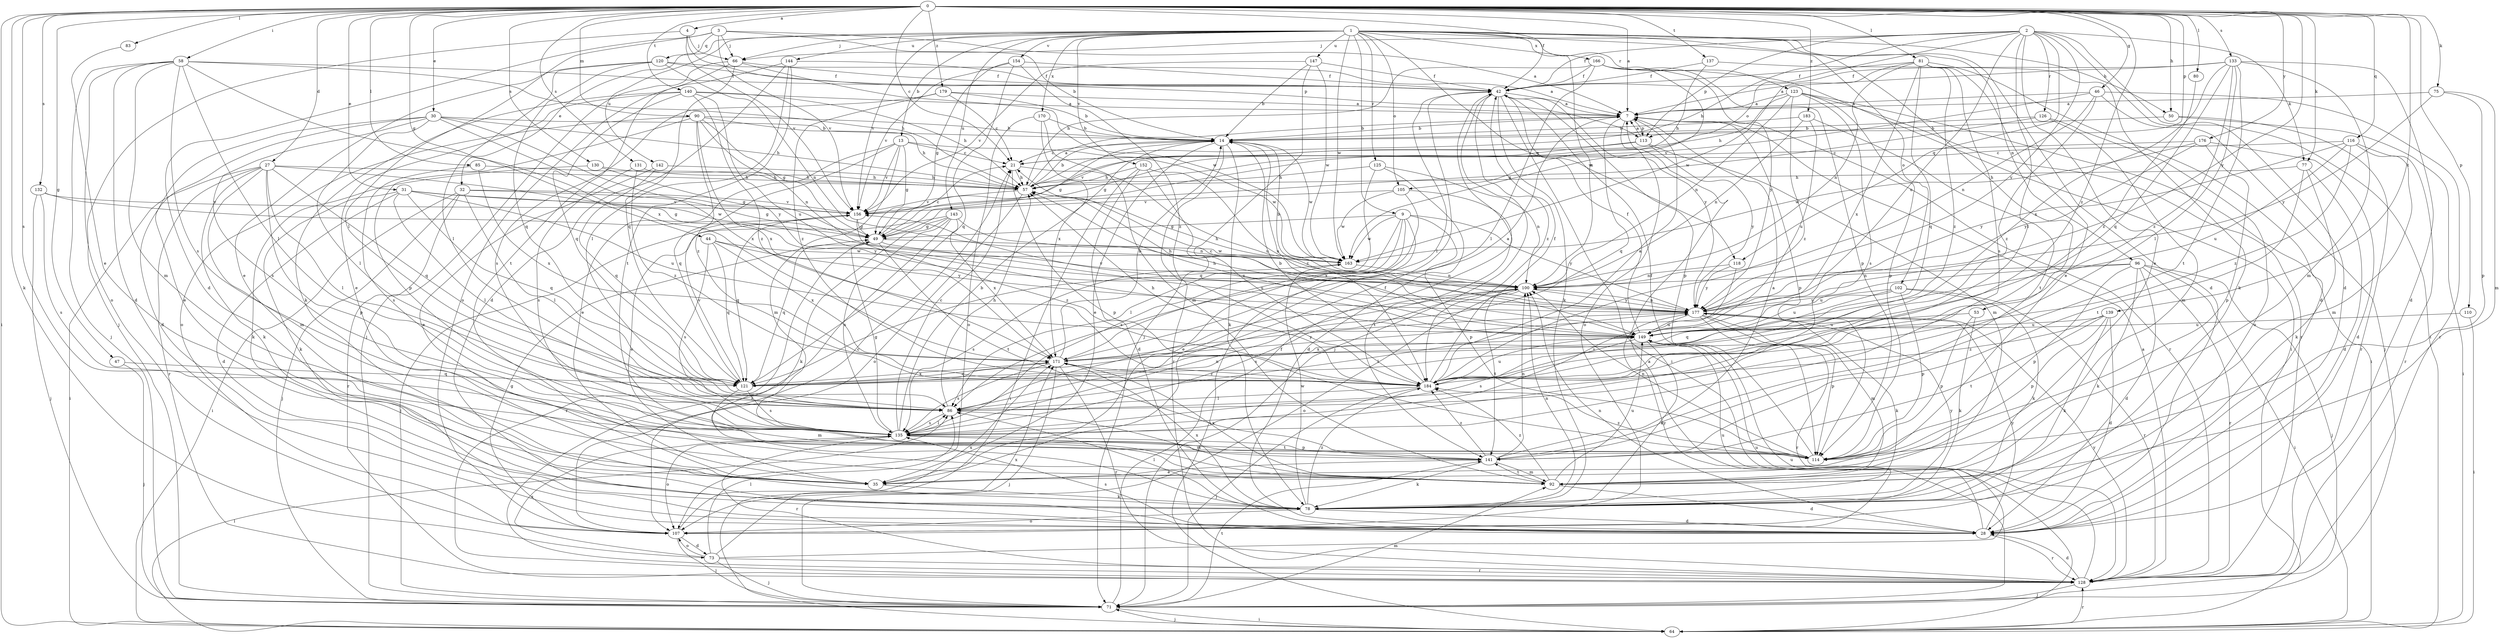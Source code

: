 strict digraph  {
0;
1;
2;
3;
4;
7;
9;
13;
14;
21;
27;
28;
30;
31;
32;
35;
42;
44;
46;
47;
49;
50;
53;
57;
58;
64;
66;
71;
73;
75;
77;
78;
80;
81;
83;
85;
86;
90;
92;
96;
100;
102;
105;
107;
110;
113;
114;
116;
118;
120;
121;
123;
125;
126;
128;
130;
131;
132;
133;
135;
137;
139;
140;
141;
142;
143;
144;
147;
149;
152;
154;
156;
163;
166;
170;
171;
176;
177;
179;
183;
184;
0 -> 4  [label=a];
0 -> 7  [label=a];
0 -> 21  [label=c];
0 -> 27  [label=d];
0 -> 30  [label=e];
0 -> 31  [label=e];
0 -> 42  [label=f];
0 -> 44  [label=g];
0 -> 46  [label=g];
0 -> 47  [label=g];
0 -> 50  [label=h];
0 -> 58  [label=i];
0 -> 64  [label=i];
0 -> 73  [label=k];
0 -> 75  [label=k];
0 -> 77  [label=k];
0 -> 80  [label=l];
0 -> 81  [label=l];
0 -> 83  [label=l];
0 -> 85  [label=l];
0 -> 90  [label=m];
0 -> 110  [label=p];
0 -> 113  [label=p];
0 -> 116  [label=q];
0 -> 130  [label=s];
0 -> 131  [label=s];
0 -> 132  [label=s];
0 -> 133  [label=s];
0 -> 135  [label=s];
0 -> 137  [label=t];
0 -> 139  [label=t];
0 -> 140  [label=t];
0 -> 176  [label=y];
0 -> 177  [label=y];
0 -> 179  [label=z];
0 -> 183  [label=z];
0 -> 184  [label=z];
1 -> 9  [label=b];
1 -> 13  [label=b];
1 -> 28  [label=d];
1 -> 32  [label=e];
1 -> 50  [label=h];
1 -> 53  [label=h];
1 -> 66  [label=j];
1 -> 96  [label=n];
1 -> 100  [label=n];
1 -> 102  [label=o];
1 -> 105  [label=o];
1 -> 118  [label=q];
1 -> 123  [label=r];
1 -> 125  [label=r];
1 -> 142  [label=u];
1 -> 143  [label=u];
1 -> 144  [label=u];
1 -> 147  [label=u];
1 -> 152  [label=v];
1 -> 154  [label=v];
1 -> 156  [label=v];
1 -> 163  [label=w];
1 -> 166  [label=x];
1 -> 170  [label=x];
2 -> 28  [label=d];
2 -> 35  [label=e];
2 -> 42  [label=f];
2 -> 57  [label=h];
2 -> 64  [label=i];
2 -> 66  [label=j];
2 -> 77  [label=k];
2 -> 86  [label=l];
2 -> 105  [label=o];
2 -> 113  [label=p];
2 -> 118  [label=q];
2 -> 126  [label=r];
2 -> 149  [label=u];
2 -> 177  [label=y];
3 -> 7  [label=a];
3 -> 14  [label=b];
3 -> 28  [label=d];
3 -> 66  [label=j];
3 -> 86  [label=l];
3 -> 120  [label=q];
3 -> 156  [label=v];
4 -> 66  [label=j];
4 -> 71  [label=j];
4 -> 113  [label=p];
4 -> 156  [label=v];
7 -> 14  [label=b];
7 -> 107  [label=o];
7 -> 113  [label=p];
7 -> 114  [label=p];
7 -> 121  [label=q];
7 -> 128  [label=r];
9 -> 35  [label=e];
9 -> 49  [label=g];
9 -> 64  [label=i];
9 -> 86  [label=l];
9 -> 114  [label=p];
9 -> 135  [label=s];
9 -> 163  [label=w];
9 -> 177  [label=y];
13 -> 21  [label=c];
13 -> 35  [label=e];
13 -> 49  [label=g];
13 -> 92  [label=m];
13 -> 121  [label=q];
13 -> 156  [label=v];
13 -> 163  [label=w];
14 -> 21  [label=c];
14 -> 35  [label=e];
14 -> 49  [label=g];
14 -> 78  [label=k];
14 -> 128  [label=r];
14 -> 163  [label=w];
14 -> 184  [label=z];
21 -> 57  [label=h];
21 -> 114  [label=p];
21 -> 149  [label=u];
27 -> 57  [label=h];
27 -> 64  [label=i];
27 -> 78  [label=k];
27 -> 86  [label=l];
27 -> 92  [label=m];
27 -> 114  [label=p];
27 -> 121  [label=q];
27 -> 128  [label=r];
27 -> 163  [label=w];
28 -> 100  [label=n];
28 -> 128  [label=r];
28 -> 135  [label=s];
28 -> 149  [label=u];
28 -> 177  [label=y];
30 -> 14  [label=b];
30 -> 28  [label=d];
30 -> 35  [label=e];
30 -> 57  [label=h];
30 -> 86  [label=l];
30 -> 135  [label=s];
30 -> 171  [label=x];
30 -> 177  [label=y];
31 -> 28  [label=d];
31 -> 49  [label=g];
31 -> 78  [label=k];
31 -> 86  [label=l];
31 -> 121  [label=q];
31 -> 149  [label=u];
31 -> 156  [label=v];
32 -> 49  [label=g];
32 -> 64  [label=i];
32 -> 71  [label=j];
32 -> 86  [label=l];
32 -> 128  [label=r];
32 -> 156  [label=v];
35 -> 42  [label=f];
35 -> 78  [label=k];
42 -> 7  [label=a];
42 -> 64  [label=i];
42 -> 71  [label=j];
42 -> 78  [label=k];
42 -> 86  [label=l];
42 -> 114  [label=p];
42 -> 177  [label=y];
42 -> 184  [label=z];
44 -> 121  [label=q];
44 -> 135  [label=s];
44 -> 163  [label=w];
44 -> 171  [label=x];
44 -> 177  [label=y];
46 -> 7  [label=a];
46 -> 71  [label=j];
46 -> 100  [label=n];
46 -> 128  [label=r];
46 -> 156  [label=v];
46 -> 184  [label=z];
47 -> 71  [label=j];
47 -> 121  [label=q];
49 -> 21  [label=c];
49 -> 121  [label=q];
49 -> 128  [label=r];
49 -> 141  [label=t];
49 -> 149  [label=u];
49 -> 163  [label=w];
50 -> 14  [label=b];
50 -> 64  [label=i];
50 -> 128  [label=r];
53 -> 78  [label=k];
53 -> 114  [label=p];
53 -> 149  [label=u];
57 -> 7  [label=a];
57 -> 14  [label=b];
57 -> 107  [label=o];
57 -> 156  [label=v];
58 -> 28  [label=d];
58 -> 42  [label=f];
58 -> 57  [label=h];
58 -> 71  [label=j];
58 -> 86  [label=l];
58 -> 92  [label=m];
58 -> 107  [label=o];
58 -> 135  [label=s];
58 -> 171  [label=x];
64 -> 71  [label=j];
64 -> 86  [label=l];
64 -> 128  [label=r];
66 -> 42  [label=f];
66 -> 71  [label=j];
66 -> 121  [label=q];
66 -> 141  [label=t];
66 -> 163  [label=w];
71 -> 7  [label=a];
71 -> 42  [label=f];
71 -> 64  [label=i];
71 -> 92  [label=m];
71 -> 141  [label=t];
73 -> 71  [label=j];
73 -> 86  [label=l];
73 -> 107  [label=o];
73 -> 128  [label=r];
73 -> 135  [label=s];
73 -> 149  [label=u];
73 -> 171  [label=x];
75 -> 7  [label=a];
75 -> 92  [label=m];
75 -> 114  [label=p];
75 -> 177  [label=y];
77 -> 28  [label=d];
77 -> 57  [label=h];
77 -> 78  [label=k];
77 -> 141  [label=t];
78 -> 28  [label=d];
78 -> 86  [label=l];
78 -> 100  [label=n];
78 -> 107  [label=o];
78 -> 163  [label=w];
78 -> 171  [label=x];
78 -> 177  [label=y];
78 -> 184  [label=z];
80 -> 184  [label=z];
81 -> 28  [label=d];
81 -> 35  [label=e];
81 -> 42  [label=f];
81 -> 100  [label=n];
81 -> 121  [label=q];
81 -> 135  [label=s];
81 -> 163  [label=w];
81 -> 171  [label=x];
81 -> 184  [label=z];
83 -> 35  [label=e];
85 -> 57  [label=h];
85 -> 135  [label=s];
85 -> 171  [label=x];
86 -> 57  [label=h];
86 -> 92  [label=m];
86 -> 135  [label=s];
90 -> 14  [label=b];
90 -> 49  [label=g];
90 -> 57  [label=h];
90 -> 100  [label=n];
90 -> 107  [label=o];
90 -> 114  [label=p];
90 -> 171  [label=x];
90 -> 184  [label=z];
92 -> 28  [label=d];
92 -> 141  [label=t];
92 -> 149  [label=u];
92 -> 171  [label=x];
92 -> 184  [label=z];
96 -> 28  [label=d];
96 -> 64  [label=i];
96 -> 71  [label=j];
96 -> 78  [label=k];
96 -> 100  [label=n];
96 -> 114  [label=p];
96 -> 128  [label=r];
96 -> 149  [label=u];
100 -> 14  [label=b];
100 -> 57  [label=h];
100 -> 86  [label=l];
100 -> 107  [label=o];
100 -> 135  [label=s];
100 -> 141  [label=t];
100 -> 177  [label=y];
102 -> 78  [label=k];
102 -> 114  [label=p];
102 -> 121  [label=q];
102 -> 128  [label=r];
102 -> 149  [label=u];
102 -> 177  [label=y];
105 -> 141  [label=t];
105 -> 156  [label=v];
105 -> 163  [label=w];
105 -> 171  [label=x];
107 -> 21  [label=c];
107 -> 49  [label=g];
107 -> 71  [label=j];
107 -> 171  [label=x];
107 -> 177  [label=y];
107 -> 73  [label=d];
110 -> 64  [label=i];
110 -> 149  [label=u];
113 -> 7  [label=a];
113 -> 49  [label=g];
113 -> 92  [label=m];
113 -> 156  [label=v];
113 -> 177  [label=y];
114 -> 42  [label=f];
114 -> 100  [label=n];
114 -> 184  [label=z];
116 -> 21  [label=c];
116 -> 92  [label=m];
116 -> 128  [label=r];
116 -> 149  [label=u];
116 -> 177  [label=y];
116 -> 184  [label=z];
118 -> 100  [label=n];
118 -> 135  [label=s];
118 -> 177  [label=y];
120 -> 7  [label=a];
120 -> 35  [label=e];
120 -> 42  [label=f];
120 -> 86  [label=l];
120 -> 100  [label=n];
120 -> 121  [label=q];
121 -> 92  [label=m];
121 -> 135  [label=s];
121 -> 156  [label=v];
121 -> 171  [label=x];
123 -> 7  [label=a];
123 -> 57  [label=h];
123 -> 64  [label=i];
123 -> 100  [label=n];
123 -> 114  [label=p];
123 -> 128  [label=r];
123 -> 135  [label=s];
123 -> 184  [label=z];
125 -> 28  [label=d];
125 -> 57  [label=h];
125 -> 100  [label=n];
125 -> 121  [label=q];
126 -> 14  [label=b];
126 -> 49  [label=g];
126 -> 92  [label=m];
126 -> 107  [label=o];
128 -> 7  [label=a];
128 -> 28  [label=d];
128 -> 71  [label=j];
128 -> 149  [label=u];
128 -> 177  [label=y];
130 -> 49  [label=g];
130 -> 57  [label=h];
130 -> 78  [label=k];
131 -> 57  [label=h];
131 -> 135  [label=s];
131 -> 184  [label=z];
132 -> 71  [label=j];
132 -> 135  [label=s];
132 -> 156  [label=v];
132 -> 177  [label=y];
133 -> 7  [label=a];
133 -> 28  [label=d];
133 -> 42  [label=f];
133 -> 86  [label=l];
133 -> 92  [label=m];
133 -> 121  [label=q];
133 -> 141  [label=t];
133 -> 171  [label=x];
133 -> 184  [label=z];
135 -> 14  [label=b];
135 -> 21  [label=c];
135 -> 49  [label=g];
135 -> 86  [label=l];
135 -> 100  [label=n];
135 -> 107  [label=o];
135 -> 114  [label=p];
135 -> 128  [label=r];
135 -> 141  [label=t];
137 -> 42  [label=f];
137 -> 57  [label=h];
137 -> 78  [label=k];
139 -> 28  [label=d];
139 -> 78  [label=k];
139 -> 114  [label=p];
139 -> 141  [label=t];
139 -> 149  [label=u];
139 -> 184  [label=z];
140 -> 7  [label=a];
140 -> 35  [label=e];
140 -> 57  [label=h];
140 -> 78  [label=k];
140 -> 121  [label=q];
140 -> 149  [label=u];
140 -> 184  [label=z];
141 -> 7  [label=a];
141 -> 35  [label=e];
141 -> 78  [label=k];
141 -> 92  [label=m];
141 -> 100  [label=n];
141 -> 184  [label=z];
142 -> 35  [label=e];
142 -> 57  [label=h];
142 -> 121  [label=q];
143 -> 35  [label=e];
143 -> 49  [label=g];
143 -> 78  [label=k];
143 -> 100  [label=n];
143 -> 128  [label=r];
143 -> 135  [label=s];
143 -> 171  [label=x];
144 -> 28  [label=d];
144 -> 42  [label=f];
144 -> 86  [label=l];
144 -> 107  [label=o];
144 -> 141  [label=t];
147 -> 14  [label=b];
147 -> 42  [label=f];
147 -> 71  [label=j];
147 -> 156  [label=v];
147 -> 163  [label=w];
149 -> 21  [label=c];
149 -> 42  [label=f];
149 -> 57  [label=h];
149 -> 78  [label=k];
149 -> 135  [label=s];
149 -> 171  [label=x];
152 -> 28  [label=d];
152 -> 57  [label=h];
152 -> 64  [label=i];
152 -> 149  [label=u];
152 -> 184  [label=z];
154 -> 42  [label=f];
154 -> 49  [label=g];
154 -> 121  [label=q];
154 -> 156  [label=v];
154 -> 184  [label=z];
156 -> 49  [label=g];
156 -> 71  [label=j];
156 -> 121  [label=q];
156 -> 184  [label=z];
163 -> 100  [label=n];
163 -> 135  [label=s];
166 -> 42  [label=f];
166 -> 57  [label=h];
166 -> 64  [label=i];
166 -> 86  [label=l];
166 -> 114  [label=p];
166 -> 163  [label=w];
166 -> 177  [label=y];
170 -> 14  [label=b];
170 -> 92  [label=m];
170 -> 107  [label=o];
170 -> 171  [label=x];
171 -> 7  [label=a];
171 -> 14  [label=b];
171 -> 71  [label=j];
171 -> 121  [label=q];
171 -> 128  [label=r];
171 -> 135  [label=s];
171 -> 177  [label=y];
171 -> 184  [label=z];
176 -> 21  [label=c];
176 -> 28  [label=d];
176 -> 114  [label=p];
176 -> 163  [label=w];
176 -> 177  [label=y];
177 -> 57  [label=h];
177 -> 78  [label=k];
177 -> 86  [label=l];
177 -> 92  [label=m];
177 -> 100  [label=n];
177 -> 114  [label=p];
177 -> 128  [label=r];
177 -> 149  [label=u];
177 -> 156  [label=v];
179 -> 7  [label=a];
179 -> 14  [label=b];
179 -> 21  [label=c];
179 -> 135  [label=s];
179 -> 184  [label=z];
183 -> 14  [label=b];
183 -> 100  [label=n];
183 -> 141  [label=t];
183 -> 149  [label=u];
184 -> 7  [label=a];
184 -> 14  [label=b];
184 -> 42  [label=f];
184 -> 57  [label=h];
184 -> 71  [label=j];
184 -> 86  [label=l];
184 -> 149  [label=u];
}
